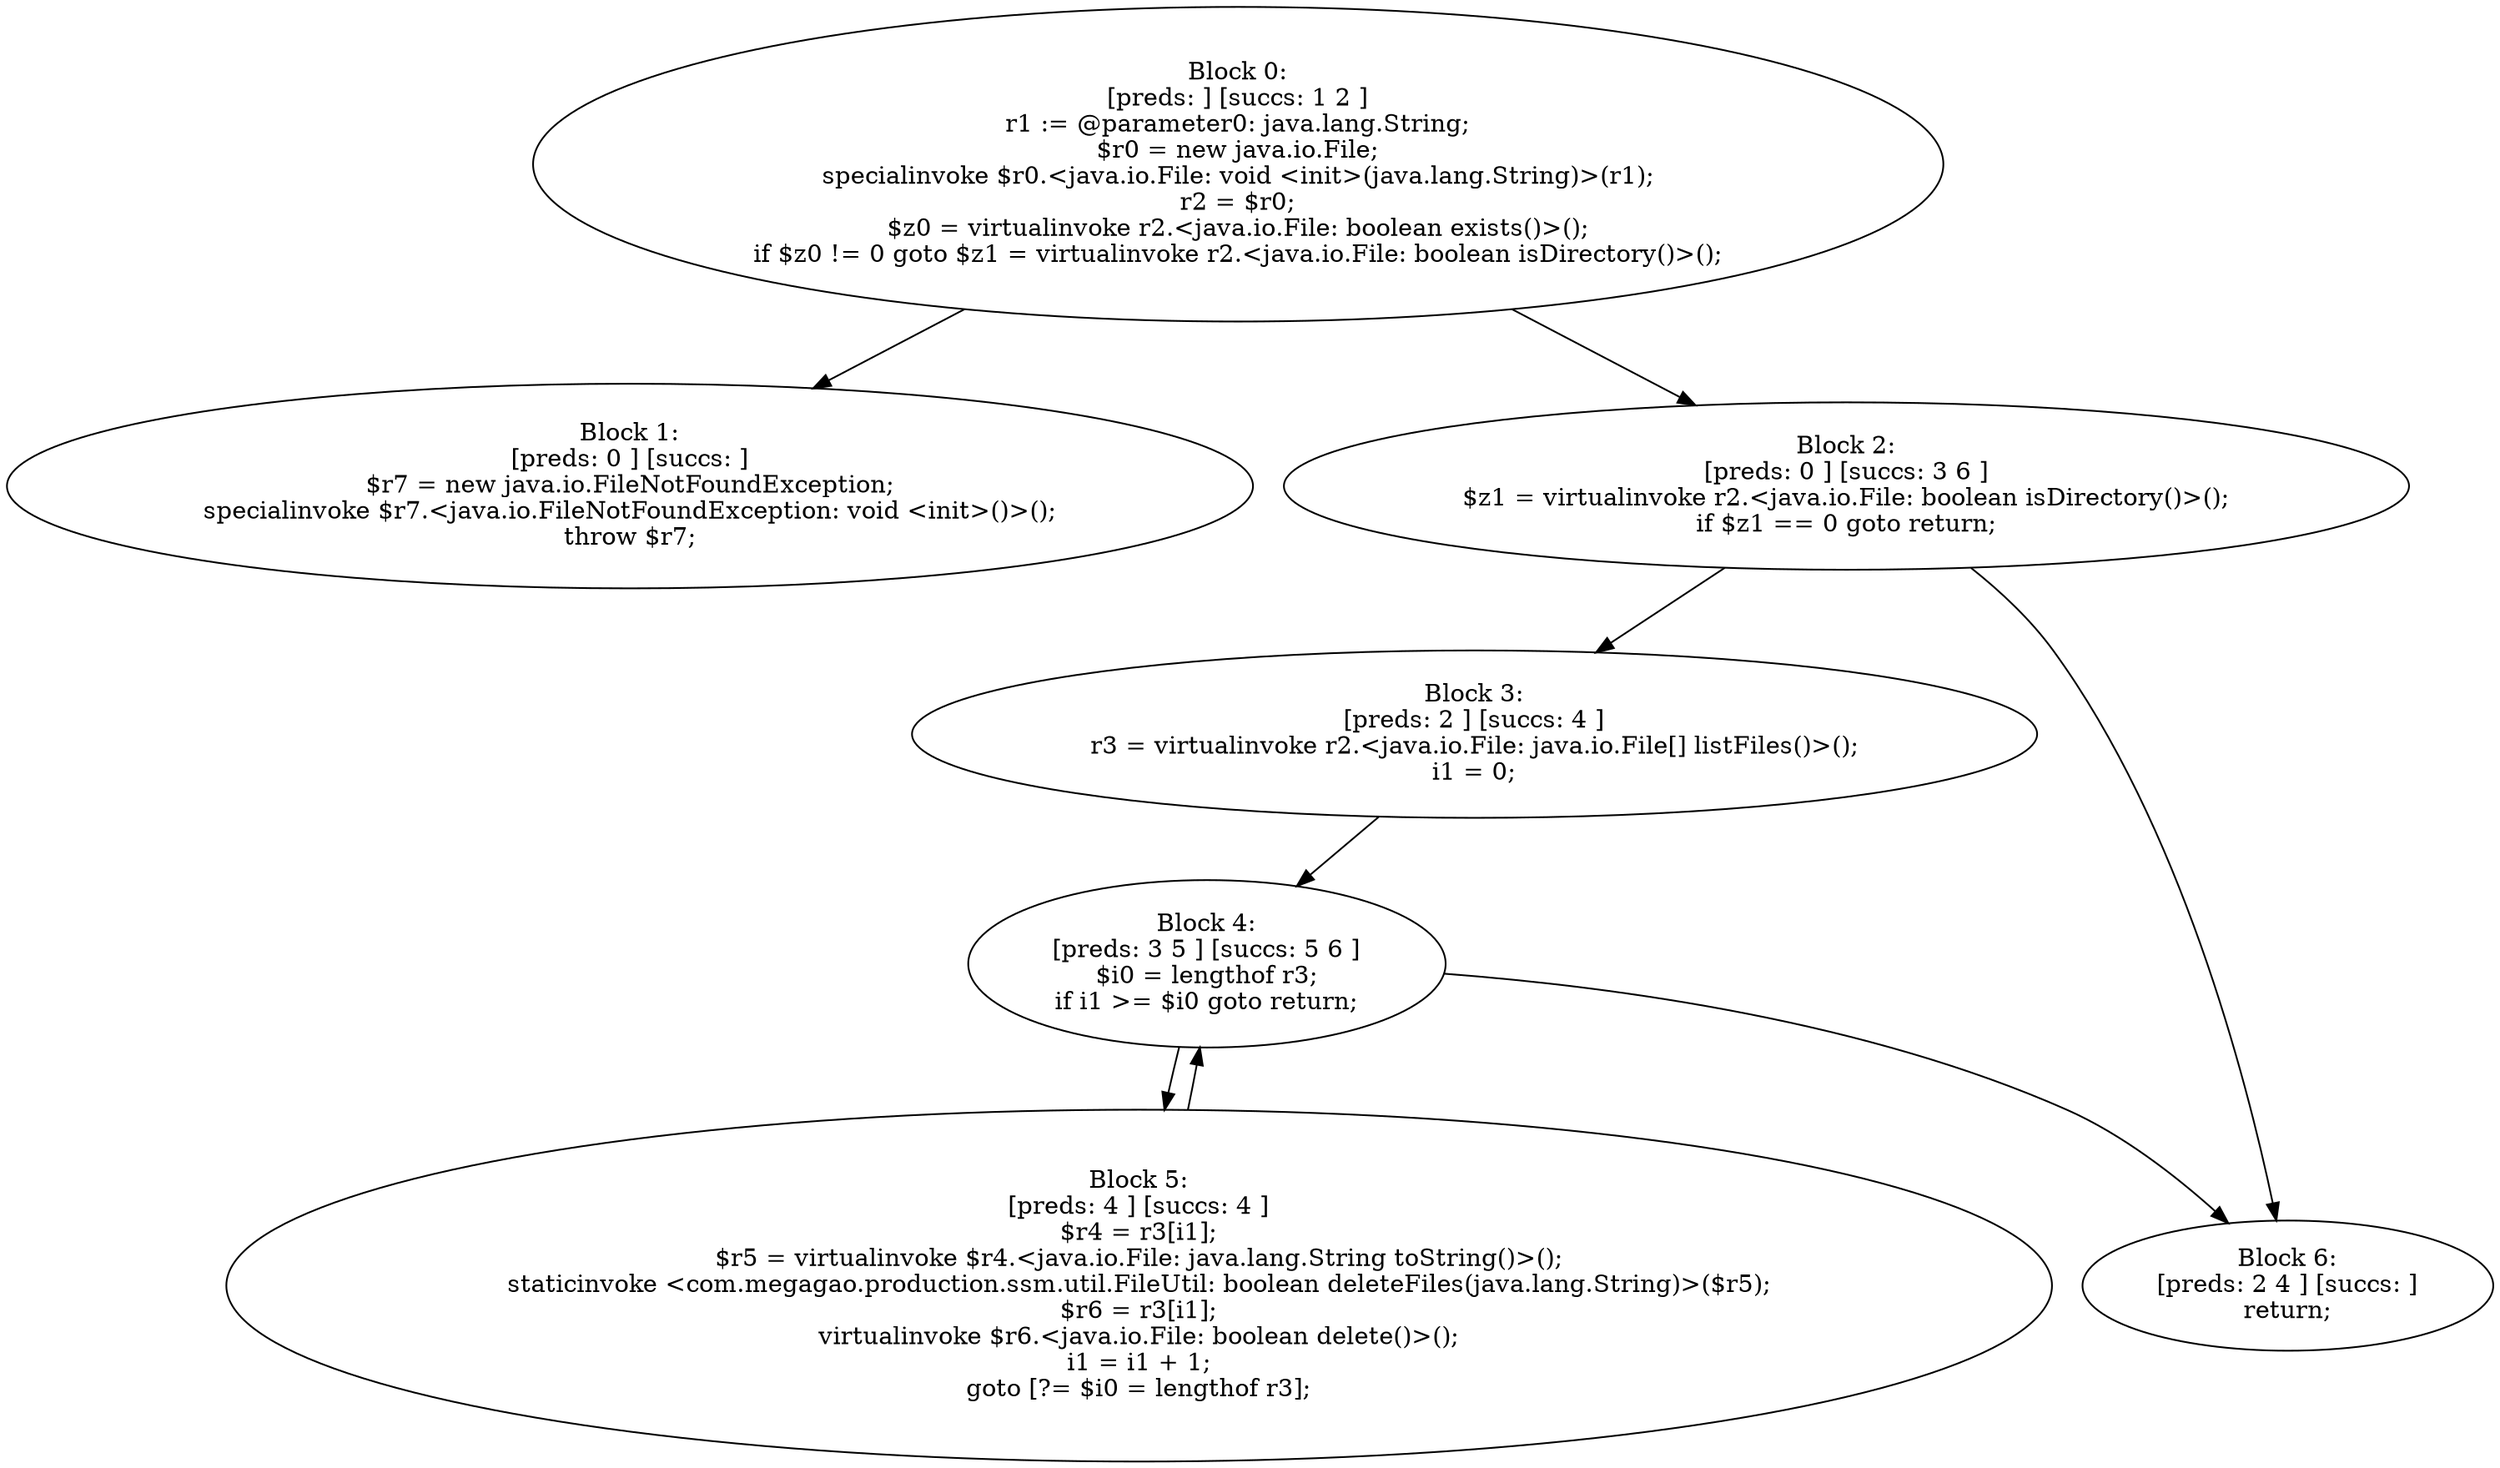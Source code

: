 digraph "unitGraph" {
    "Block 0:
[preds: ] [succs: 1 2 ]
r1 := @parameter0: java.lang.String;
$r0 = new java.io.File;
specialinvoke $r0.<java.io.File: void <init>(java.lang.String)>(r1);
r2 = $r0;
$z0 = virtualinvoke r2.<java.io.File: boolean exists()>();
if $z0 != 0 goto $z1 = virtualinvoke r2.<java.io.File: boolean isDirectory()>();
"
    "Block 1:
[preds: 0 ] [succs: ]
$r7 = new java.io.FileNotFoundException;
specialinvoke $r7.<java.io.FileNotFoundException: void <init>()>();
throw $r7;
"
    "Block 2:
[preds: 0 ] [succs: 3 6 ]
$z1 = virtualinvoke r2.<java.io.File: boolean isDirectory()>();
if $z1 == 0 goto return;
"
    "Block 3:
[preds: 2 ] [succs: 4 ]
r3 = virtualinvoke r2.<java.io.File: java.io.File[] listFiles()>();
i1 = 0;
"
    "Block 4:
[preds: 3 5 ] [succs: 5 6 ]
$i0 = lengthof r3;
if i1 >= $i0 goto return;
"
    "Block 5:
[preds: 4 ] [succs: 4 ]
$r4 = r3[i1];
$r5 = virtualinvoke $r4.<java.io.File: java.lang.String toString()>();
staticinvoke <com.megagao.production.ssm.util.FileUtil: boolean deleteFiles(java.lang.String)>($r5);
$r6 = r3[i1];
virtualinvoke $r6.<java.io.File: boolean delete()>();
i1 = i1 + 1;
goto [?= $i0 = lengthof r3];
"
    "Block 6:
[preds: 2 4 ] [succs: ]
return;
"
    "Block 0:
[preds: ] [succs: 1 2 ]
r1 := @parameter0: java.lang.String;
$r0 = new java.io.File;
specialinvoke $r0.<java.io.File: void <init>(java.lang.String)>(r1);
r2 = $r0;
$z0 = virtualinvoke r2.<java.io.File: boolean exists()>();
if $z0 != 0 goto $z1 = virtualinvoke r2.<java.io.File: boolean isDirectory()>();
"->"Block 1:
[preds: 0 ] [succs: ]
$r7 = new java.io.FileNotFoundException;
specialinvoke $r7.<java.io.FileNotFoundException: void <init>()>();
throw $r7;
";
    "Block 0:
[preds: ] [succs: 1 2 ]
r1 := @parameter0: java.lang.String;
$r0 = new java.io.File;
specialinvoke $r0.<java.io.File: void <init>(java.lang.String)>(r1);
r2 = $r0;
$z0 = virtualinvoke r2.<java.io.File: boolean exists()>();
if $z0 != 0 goto $z1 = virtualinvoke r2.<java.io.File: boolean isDirectory()>();
"->"Block 2:
[preds: 0 ] [succs: 3 6 ]
$z1 = virtualinvoke r2.<java.io.File: boolean isDirectory()>();
if $z1 == 0 goto return;
";
    "Block 2:
[preds: 0 ] [succs: 3 6 ]
$z1 = virtualinvoke r2.<java.io.File: boolean isDirectory()>();
if $z1 == 0 goto return;
"->"Block 3:
[preds: 2 ] [succs: 4 ]
r3 = virtualinvoke r2.<java.io.File: java.io.File[] listFiles()>();
i1 = 0;
";
    "Block 2:
[preds: 0 ] [succs: 3 6 ]
$z1 = virtualinvoke r2.<java.io.File: boolean isDirectory()>();
if $z1 == 0 goto return;
"->"Block 6:
[preds: 2 4 ] [succs: ]
return;
";
    "Block 3:
[preds: 2 ] [succs: 4 ]
r3 = virtualinvoke r2.<java.io.File: java.io.File[] listFiles()>();
i1 = 0;
"->"Block 4:
[preds: 3 5 ] [succs: 5 6 ]
$i0 = lengthof r3;
if i1 >= $i0 goto return;
";
    "Block 4:
[preds: 3 5 ] [succs: 5 6 ]
$i0 = lengthof r3;
if i1 >= $i0 goto return;
"->"Block 5:
[preds: 4 ] [succs: 4 ]
$r4 = r3[i1];
$r5 = virtualinvoke $r4.<java.io.File: java.lang.String toString()>();
staticinvoke <com.megagao.production.ssm.util.FileUtil: boolean deleteFiles(java.lang.String)>($r5);
$r6 = r3[i1];
virtualinvoke $r6.<java.io.File: boolean delete()>();
i1 = i1 + 1;
goto [?= $i0 = lengthof r3];
";
    "Block 4:
[preds: 3 5 ] [succs: 5 6 ]
$i0 = lengthof r3;
if i1 >= $i0 goto return;
"->"Block 6:
[preds: 2 4 ] [succs: ]
return;
";
    "Block 5:
[preds: 4 ] [succs: 4 ]
$r4 = r3[i1];
$r5 = virtualinvoke $r4.<java.io.File: java.lang.String toString()>();
staticinvoke <com.megagao.production.ssm.util.FileUtil: boolean deleteFiles(java.lang.String)>($r5);
$r6 = r3[i1];
virtualinvoke $r6.<java.io.File: boolean delete()>();
i1 = i1 + 1;
goto [?= $i0 = lengthof r3];
"->"Block 4:
[preds: 3 5 ] [succs: 5 6 ]
$i0 = lengthof r3;
if i1 >= $i0 goto return;
";
}
